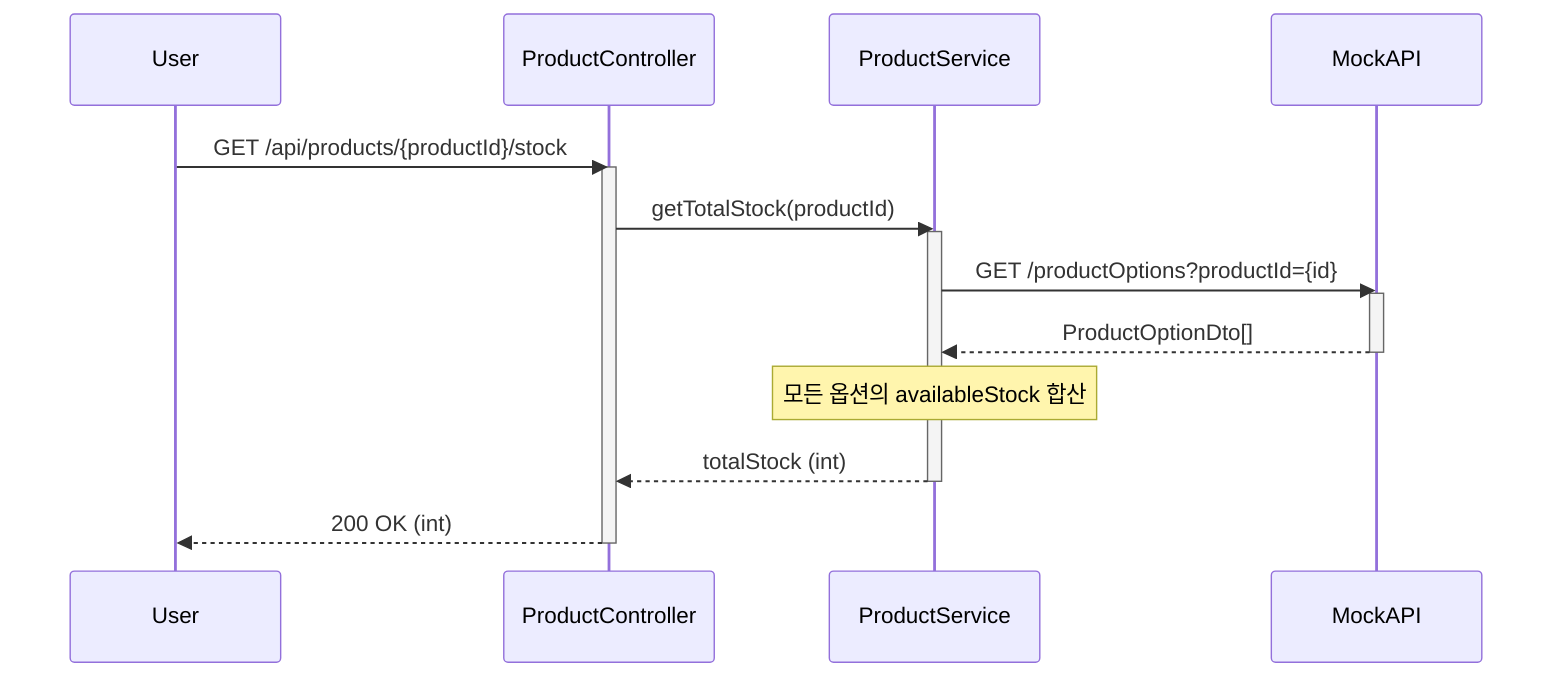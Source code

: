 sequenceDiagram
    participant User
    participant ProductController
    participant ProductService
    participant MockAPI

    User->>ProductController: GET /api/products/{productId}/stock
    activate ProductController
    ProductController->>ProductService: getTotalStock(productId)
    activate ProductService

    ProductService->>MockAPI: GET /productOptions?productId={id}
    activate MockAPI
    MockAPI-->>ProductService: ProductOptionDto[]
    deactivate MockAPI

    Note over ProductService: 모든 옵션의 availableStock 합산

    ProductService-->>ProductController: totalStock (int)
    deactivate ProductService
    ProductController-->>User: 200 OK (int)
    deactivate ProductController